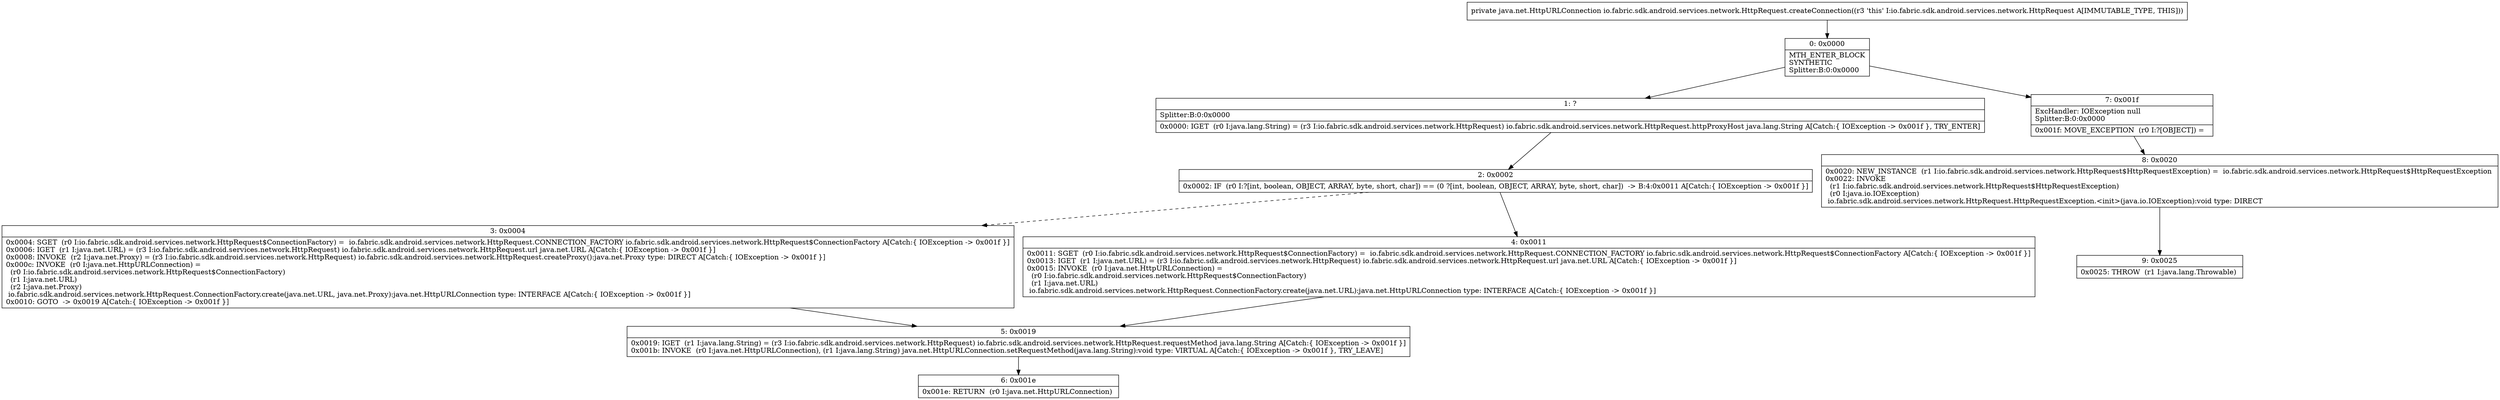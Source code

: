 digraph "CFG forio.fabric.sdk.android.services.network.HttpRequest.createConnection()Ljava\/net\/HttpURLConnection;" {
Node_0 [shape=record,label="{0\:\ 0x0000|MTH_ENTER_BLOCK\lSYNTHETIC\lSplitter:B:0:0x0000\l}"];
Node_1 [shape=record,label="{1\:\ ?|Splitter:B:0:0x0000\l|0x0000: IGET  (r0 I:java.lang.String) = (r3 I:io.fabric.sdk.android.services.network.HttpRequest) io.fabric.sdk.android.services.network.HttpRequest.httpProxyHost java.lang.String A[Catch:\{ IOException \-\> 0x001f \}, TRY_ENTER]\l}"];
Node_2 [shape=record,label="{2\:\ 0x0002|0x0002: IF  (r0 I:?[int, boolean, OBJECT, ARRAY, byte, short, char]) == (0 ?[int, boolean, OBJECT, ARRAY, byte, short, char])  \-\> B:4:0x0011 A[Catch:\{ IOException \-\> 0x001f \}]\l}"];
Node_3 [shape=record,label="{3\:\ 0x0004|0x0004: SGET  (r0 I:io.fabric.sdk.android.services.network.HttpRequest$ConnectionFactory) =  io.fabric.sdk.android.services.network.HttpRequest.CONNECTION_FACTORY io.fabric.sdk.android.services.network.HttpRequest$ConnectionFactory A[Catch:\{ IOException \-\> 0x001f \}]\l0x0006: IGET  (r1 I:java.net.URL) = (r3 I:io.fabric.sdk.android.services.network.HttpRequest) io.fabric.sdk.android.services.network.HttpRequest.url java.net.URL A[Catch:\{ IOException \-\> 0x001f \}]\l0x0008: INVOKE  (r2 I:java.net.Proxy) = (r3 I:io.fabric.sdk.android.services.network.HttpRequest) io.fabric.sdk.android.services.network.HttpRequest.createProxy():java.net.Proxy type: DIRECT A[Catch:\{ IOException \-\> 0x001f \}]\l0x000c: INVOKE  (r0 I:java.net.HttpURLConnection) = \l  (r0 I:io.fabric.sdk.android.services.network.HttpRequest$ConnectionFactory)\l  (r1 I:java.net.URL)\l  (r2 I:java.net.Proxy)\l io.fabric.sdk.android.services.network.HttpRequest.ConnectionFactory.create(java.net.URL, java.net.Proxy):java.net.HttpURLConnection type: INTERFACE A[Catch:\{ IOException \-\> 0x001f \}]\l0x0010: GOTO  \-\> 0x0019 A[Catch:\{ IOException \-\> 0x001f \}]\l}"];
Node_4 [shape=record,label="{4\:\ 0x0011|0x0011: SGET  (r0 I:io.fabric.sdk.android.services.network.HttpRequest$ConnectionFactory) =  io.fabric.sdk.android.services.network.HttpRequest.CONNECTION_FACTORY io.fabric.sdk.android.services.network.HttpRequest$ConnectionFactory A[Catch:\{ IOException \-\> 0x001f \}]\l0x0013: IGET  (r1 I:java.net.URL) = (r3 I:io.fabric.sdk.android.services.network.HttpRequest) io.fabric.sdk.android.services.network.HttpRequest.url java.net.URL A[Catch:\{ IOException \-\> 0x001f \}]\l0x0015: INVOKE  (r0 I:java.net.HttpURLConnection) = \l  (r0 I:io.fabric.sdk.android.services.network.HttpRequest$ConnectionFactory)\l  (r1 I:java.net.URL)\l io.fabric.sdk.android.services.network.HttpRequest.ConnectionFactory.create(java.net.URL):java.net.HttpURLConnection type: INTERFACE A[Catch:\{ IOException \-\> 0x001f \}]\l}"];
Node_5 [shape=record,label="{5\:\ 0x0019|0x0019: IGET  (r1 I:java.lang.String) = (r3 I:io.fabric.sdk.android.services.network.HttpRequest) io.fabric.sdk.android.services.network.HttpRequest.requestMethod java.lang.String A[Catch:\{ IOException \-\> 0x001f \}]\l0x001b: INVOKE  (r0 I:java.net.HttpURLConnection), (r1 I:java.lang.String) java.net.HttpURLConnection.setRequestMethod(java.lang.String):void type: VIRTUAL A[Catch:\{ IOException \-\> 0x001f \}, TRY_LEAVE]\l}"];
Node_6 [shape=record,label="{6\:\ 0x001e|0x001e: RETURN  (r0 I:java.net.HttpURLConnection) \l}"];
Node_7 [shape=record,label="{7\:\ 0x001f|ExcHandler: IOException null\lSplitter:B:0:0x0000\l|0x001f: MOVE_EXCEPTION  (r0 I:?[OBJECT]) =  \l}"];
Node_8 [shape=record,label="{8\:\ 0x0020|0x0020: NEW_INSTANCE  (r1 I:io.fabric.sdk.android.services.network.HttpRequest$HttpRequestException) =  io.fabric.sdk.android.services.network.HttpRequest$HttpRequestException \l0x0022: INVOKE  \l  (r1 I:io.fabric.sdk.android.services.network.HttpRequest$HttpRequestException)\l  (r0 I:java.io.IOException)\l io.fabric.sdk.android.services.network.HttpRequest.HttpRequestException.\<init\>(java.io.IOException):void type: DIRECT \l}"];
Node_9 [shape=record,label="{9\:\ 0x0025|0x0025: THROW  (r1 I:java.lang.Throwable) \l}"];
MethodNode[shape=record,label="{private java.net.HttpURLConnection io.fabric.sdk.android.services.network.HttpRequest.createConnection((r3 'this' I:io.fabric.sdk.android.services.network.HttpRequest A[IMMUTABLE_TYPE, THIS])) }"];
MethodNode -> Node_0;
Node_0 -> Node_1;
Node_0 -> Node_7;
Node_1 -> Node_2;
Node_2 -> Node_3[style=dashed];
Node_2 -> Node_4;
Node_3 -> Node_5;
Node_4 -> Node_5;
Node_5 -> Node_6;
Node_7 -> Node_8;
Node_8 -> Node_9;
}

